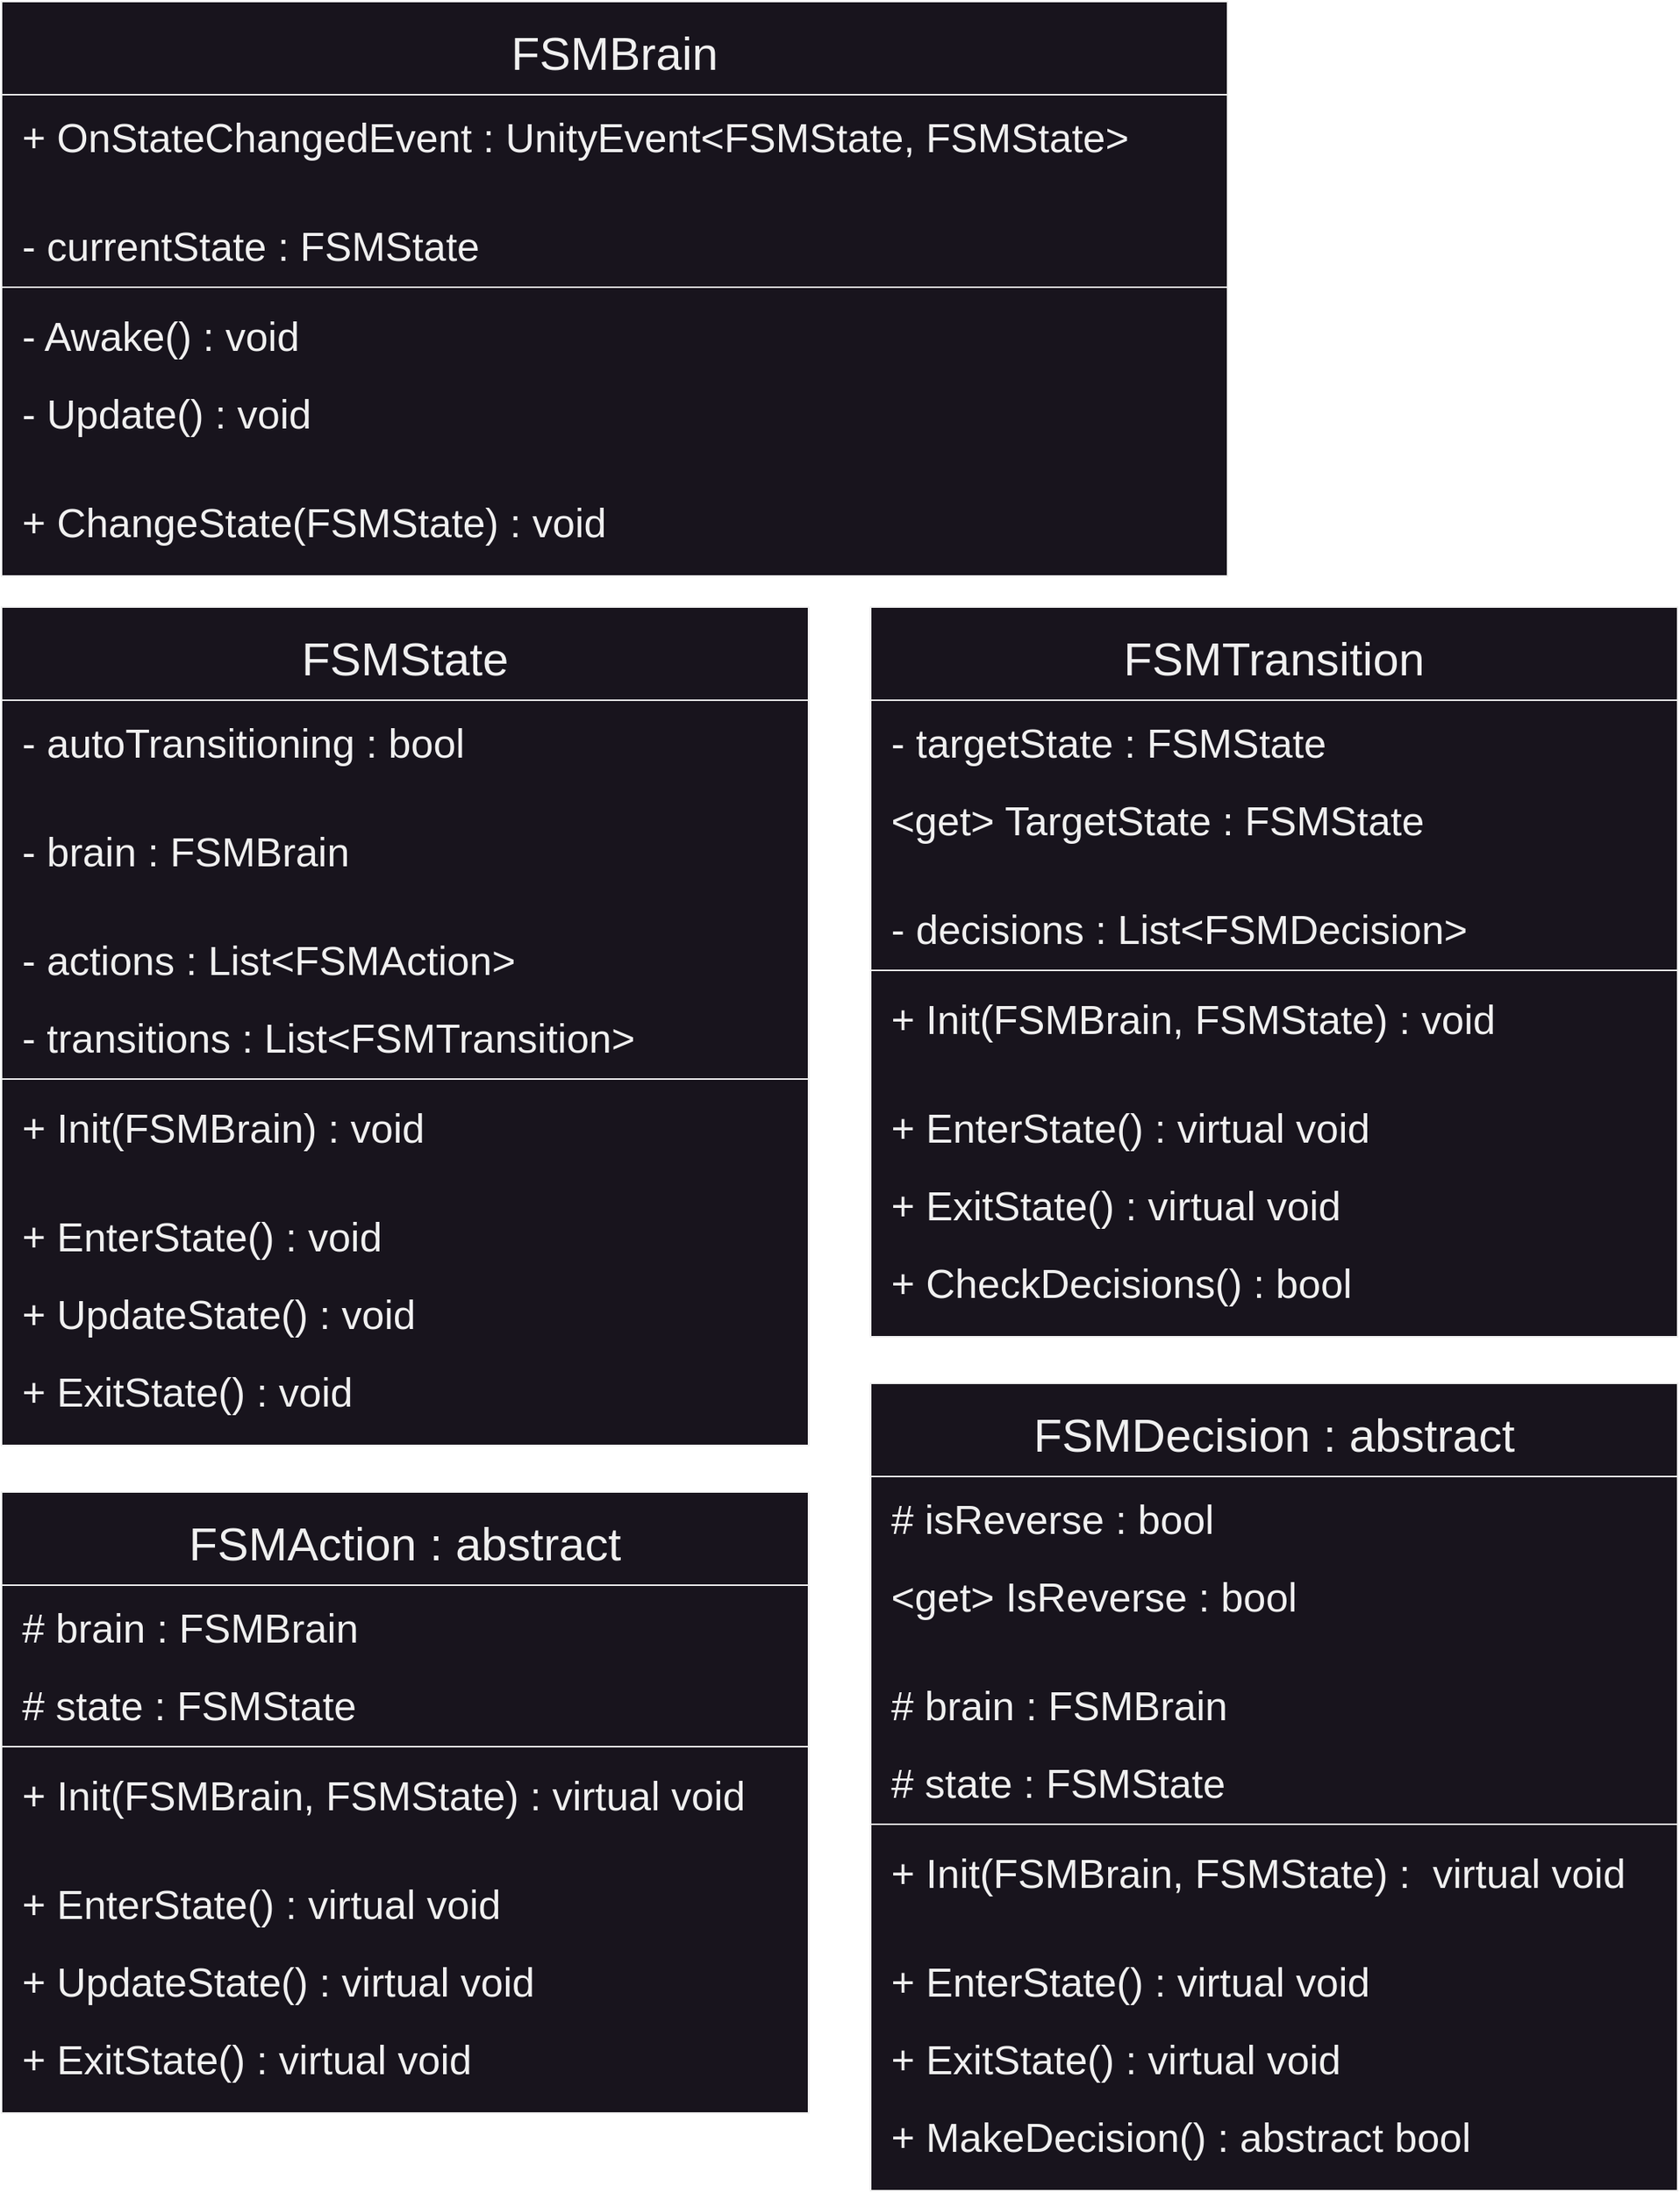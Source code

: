 <mxfile>
    <diagram id="yuDbGYAGpUIpT8dz--dv" name="페이지-1">
        <mxGraphModel dx="5403" dy="3062" grid="1" gridSize="10" guides="1" tooltips="1" connect="1" arrows="1" fold="1" page="1" pageScale="1" pageWidth="1169" pageHeight="827" math="0" shadow="0">
            <root>
                <mxCell id="0"/>
                <mxCell id="1" parent="0"/>
                <mxCell id="2" value="FSMState" style="swimlane;fontStyle=0;align=center;verticalAlign=middle;childLayout=stackLayout;horizontal=1;startSize=60;horizontalStack=0;resizeParent=1;resizeLast=0;collapsible=1;marginBottom=0;rounded=0;shadow=0;strokeWidth=1;spacingTop=0;spacingBottom=0;spacingRight=0;fillColor=#18141D;swimlaneFillColor=#18141D;fillStyle=solid;fontColor=#F0F0F0;strokeColor=#F0F0F0;fontSize=30;" vertex="1" parent="1">
                    <mxGeometry x="-2110" y="-520" width="520" height="540" as="geometry">
                        <mxRectangle x="-791.5" y="-581" width="160" height="26" as="alternateBounds"/>
                    </mxGeometry>
                </mxCell>
                <mxCell id="67" value=" - autoTransitioning : bool" style="text;align=left;verticalAlign=middle;spacingLeft=4;spacingRight=4;overflow=hidden;rotatable=0;points=[[0,0.5],[1,0.5]];portConstraint=eastwest;rounded=0;shadow=0;html=0;fontColor=#F0F0F0;fontSize=26;" vertex="1" parent="2">
                    <mxGeometry y="60" width="520" height="50" as="geometry"/>
                </mxCell>
                <mxCell id="68" value=" " style="text;align=left;verticalAlign=middle;spacingLeft=4;spacingRight=4;overflow=hidden;rotatable=0;points=[[0,0.5],[1,0.5]];portConstraint=eastwest;rounded=0;shadow=0;html=0;fontSize=26;" vertex="1" parent="2">
                    <mxGeometry y="110" width="520" height="20" as="geometry"/>
                </mxCell>
                <mxCell id="3" value=" - brain : FSMBrain" style="text;align=left;verticalAlign=middle;spacingLeft=4;spacingRight=4;overflow=hidden;rotatable=0;points=[[0,0.5],[1,0.5]];portConstraint=eastwest;rounded=0;shadow=0;html=0;fontColor=#F0F0F0;fontSize=26;" vertex="1" parent="2">
                    <mxGeometry y="130" width="520" height="50" as="geometry"/>
                </mxCell>
                <mxCell id="5" value=" " style="text;align=left;verticalAlign=middle;spacingLeft=4;spacingRight=4;overflow=hidden;rotatable=0;points=[[0,0.5],[1,0.5]];portConstraint=eastwest;rounded=0;shadow=0;html=0;fontSize=26;" vertex="1" parent="2">
                    <mxGeometry y="180" width="520" height="20" as="geometry"/>
                </mxCell>
                <mxCell id="6" value=" - actions : List&lt;FSMAction&gt;" style="text;align=left;verticalAlign=middle;spacingLeft=4;spacingRight=4;overflow=hidden;rotatable=0;points=[[0,0.5],[1,0.5]];portConstraint=eastwest;rounded=0;shadow=0;html=0;fontColor=#F0F0F0;fontSize=26;" vertex="1" parent="2">
                    <mxGeometry y="200" width="520" height="50" as="geometry"/>
                </mxCell>
                <mxCell id="66" value=" - transitions : List&lt;FSMTransition&gt;" style="text;align=left;verticalAlign=middle;spacingLeft=4;spacingRight=4;overflow=hidden;rotatable=0;points=[[0,0.5],[1,0.5]];portConstraint=eastwest;rounded=0;shadow=0;html=0;fontColor=#F0F0F0;fontSize=26;" vertex="1" parent="2">
                    <mxGeometry y="250" width="520" height="50" as="geometry"/>
                </mxCell>
                <mxCell id="13" value="" style="line;html=1;strokeWidth=1;align=left;verticalAlign=middle;spacingTop=-1;spacingLeft=3;spacingRight=3;rotatable=0;labelPosition=right;points=[];portConstraint=eastwest;strokeColor=#F0F0F0;fontSize=26;" vertex="1" parent="2">
                    <mxGeometry y="300" width="520" height="8" as="geometry"/>
                </mxCell>
                <mxCell id="18" value=" + Init(FSMBrain) : void" style="text;align=left;verticalAlign=middle;spacingLeft=4;spacingRight=4;overflow=hidden;rotatable=0;points=[[0,0.5],[1,0.5]];portConstraint=eastwest;rounded=0;shadow=0;html=0;fontColor=#F0F0F0;fontSize=26;" vertex="1" parent="2">
                    <mxGeometry y="308" width="520" height="50" as="geometry"/>
                </mxCell>
                <mxCell id="19" value=" " style="text;align=left;verticalAlign=middle;spacingLeft=4;spacingRight=4;overflow=hidden;rotatable=0;points=[[0,0.5],[1,0.5]];portConstraint=eastwest;rounded=0;shadow=0;html=0;fontSize=26;" vertex="1" parent="2">
                    <mxGeometry y="358" width="520" height="20" as="geometry"/>
                </mxCell>
                <mxCell id="14" value=" + EnterState() : void" style="text;align=left;verticalAlign=middle;spacingLeft=4;spacingRight=4;overflow=hidden;rotatable=0;points=[[0,0.5],[1,0.5]];portConstraint=eastwest;rounded=0;shadow=0;html=0;fontColor=#F0F0F0;fontSize=26;" vertex="1" parent="2">
                    <mxGeometry y="378" width="520" height="50" as="geometry"/>
                </mxCell>
                <mxCell id="15" value=" + UpdateState() : void" style="text;align=left;verticalAlign=middle;spacingLeft=4;spacingRight=4;overflow=hidden;rotatable=0;points=[[0,0.5],[1,0.5]];portConstraint=eastwest;rounded=0;shadow=0;html=0;fontColor=#F0F0F0;fontSize=26;" vertex="1" parent="2">
                    <mxGeometry y="428" width="520" height="50" as="geometry"/>
                </mxCell>
                <mxCell id="17" value=" + ExitState() : void" style="text;align=left;verticalAlign=middle;spacingLeft=4;spacingRight=4;overflow=hidden;rotatable=0;points=[[0,0.5],[1,0.5]];portConstraint=eastwest;rounded=0;shadow=0;html=0;fontColor=#F0F0F0;fontSize=26;" vertex="1" parent="2">
                    <mxGeometry y="478" width="520" height="50" as="geometry"/>
                </mxCell>
                <mxCell id="22" value="FSMBrain" style="swimlane;fontStyle=0;align=center;verticalAlign=middle;childLayout=stackLayout;horizontal=1;startSize=60;horizontalStack=0;resizeParent=1;resizeLast=0;collapsible=1;marginBottom=0;rounded=0;shadow=0;strokeWidth=1;spacingTop=0;spacingBottom=0;spacingRight=0;fillColor=#18141D;swimlaneFillColor=#18141D;fillStyle=solid;fontColor=#F0F0F0;strokeColor=#F0F0F0;fontSize=30;" vertex="1" parent="1">
                    <mxGeometry x="-2110" y="-910" width="790" height="370" as="geometry">
                        <mxRectangle x="-791.5" y="-581" width="160" height="26" as="alternateBounds"/>
                    </mxGeometry>
                </mxCell>
                <mxCell id="26" value=" + OnStateChangedEvent : UnityEvent&lt;FSMState, FSMState&gt;" style="text;align=left;verticalAlign=middle;spacingLeft=4;spacingRight=4;overflow=hidden;rotatable=0;points=[[0,0.5],[1,0.5]];portConstraint=eastwest;rounded=0;shadow=0;html=0;fontColor=#F0F0F0;fontSize=26;" vertex="1" parent="22">
                    <mxGeometry y="60" width="790" height="50" as="geometry"/>
                </mxCell>
                <mxCell id="25" value=" " style="text;align=left;verticalAlign=middle;spacingLeft=4;spacingRight=4;overflow=hidden;rotatable=0;points=[[0,0.5],[1,0.5]];portConstraint=eastwest;rounded=0;shadow=0;html=0;fontSize=26;" vertex="1" parent="22">
                    <mxGeometry y="110" width="790" height="20" as="geometry"/>
                </mxCell>
                <mxCell id="23" value=" - currentState : FSMState" style="text;align=left;verticalAlign=middle;spacingLeft=4;spacingRight=4;overflow=hidden;rotatable=0;points=[[0,0.5],[1,0.5]];portConstraint=eastwest;rounded=0;shadow=0;html=0;fontColor=#F0F0F0;fontSize=26;" vertex="1" parent="22">
                    <mxGeometry y="130" width="790" height="50" as="geometry"/>
                </mxCell>
                <mxCell id="33" value="" style="line;html=1;strokeWidth=1;align=left;verticalAlign=middle;spacingTop=-1;spacingLeft=3;spacingRight=3;rotatable=0;labelPosition=right;points=[];portConstraint=eastwest;strokeColor=#F0F0F0;fontSize=26;" vertex="1" parent="22">
                    <mxGeometry y="180" width="790" height="8" as="geometry"/>
                </mxCell>
                <mxCell id="38" value=" - Awake() : void" style="text;align=left;verticalAlign=middle;spacingLeft=4;spacingRight=4;overflow=hidden;rotatable=0;points=[[0,0.5],[1,0.5]];portConstraint=eastwest;rounded=0;shadow=0;html=0;fontColor=#F0F0F0;fontSize=26;" vertex="1" parent="22">
                    <mxGeometry y="188" width="790" height="50" as="geometry"/>
                </mxCell>
                <mxCell id="37" value=" - Update() : void" style="text;align=left;verticalAlign=middle;spacingLeft=4;spacingRight=4;overflow=hidden;rotatable=0;points=[[0,0.5],[1,0.5]];portConstraint=eastwest;rounded=0;shadow=0;html=0;fontColor=#F0F0F0;fontSize=26;" vertex="1" parent="22">
                    <mxGeometry y="238" width="790" height="50" as="geometry"/>
                </mxCell>
                <mxCell id="39" value=" " style="text;align=left;verticalAlign=middle;spacingLeft=4;spacingRight=4;overflow=hidden;rotatable=0;points=[[0,0.5],[1,0.5]];portConstraint=eastwest;rounded=0;shadow=0;html=0;fontSize=26;" vertex="1" parent="22">
                    <mxGeometry y="288" width="790" height="20" as="geometry"/>
                </mxCell>
                <mxCell id="34" value=" + ChangeState(FSMState) : void" style="text;align=left;verticalAlign=middle;spacingLeft=4;spacingRight=4;overflow=hidden;rotatable=0;points=[[0,0.5],[1,0.5]];portConstraint=eastwest;rounded=0;shadow=0;html=0;fontColor=#F0F0F0;fontSize=26;" vertex="1" parent="22">
                    <mxGeometry y="308" width="790" height="50" as="geometry"/>
                </mxCell>
                <mxCell id="42" value="FSMAction : abstract" style="swimlane;fontStyle=0;align=center;verticalAlign=middle;childLayout=stackLayout;horizontal=1;startSize=60;horizontalStack=0;resizeParent=1;resizeLast=0;collapsible=1;marginBottom=0;rounded=0;shadow=0;strokeWidth=1;spacingTop=0;spacingBottom=0;spacingRight=0;fillColor=#18141D;swimlaneFillColor=#18141D;fillStyle=solid;fontColor=#F0F0F0;strokeColor=#F0F0F0;fontSize=30;" vertex="1" parent="1">
                    <mxGeometry x="-2110" y="50" width="520" height="400" as="geometry">
                        <mxRectangle x="-791.5" y="-581" width="160" height="26" as="alternateBounds"/>
                    </mxGeometry>
                </mxCell>
                <mxCell id="43" value=" # brain : FSMBrain" style="text;align=left;verticalAlign=middle;spacingLeft=4;spacingRight=4;overflow=hidden;rotatable=0;points=[[0,0.5],[1,0.5]];portConstraint=eastwest;rounded=0;shadow=0;html=0;fontColor=#F0F0F0;fontSize=26;" vertex="1" parent="42">
                    <mxGeometry y="60" width="520" height="50" as="geometry"/>
                </mxCell>
                <mxCell id="44" value=" # state : FSMState" style="text;align=left;verticalAlign=middle;spacingLeft=4;spacingRight=4;overflow=hidden;rotatable=0;points=[[0,0.5],[1,0.5]];portConstraint=eastwest;rounded=0;shadow=0;html=0;fontColor=#F0F0F0;fontSize=26;" vertex="1" parent="42">
                    <mxGeometry y="110" width="520" height="50" as="geometry"/>
                </mxCell>
                <mxCell id="53" value="" style="line;html=1;strokeWidth=1;align=left;verticalAlign=middle;spacingTop=-1;spacingLeft=3;spacingRight=3;rotatable=0;labelPosition=right;points=[];portConstraint=eastwest;strokeColor=#F0F0F0;fontSize=26;" vertex="1" parent="42">
                    <mxGeometry y="160" width="520" height="8" as="geometry"/>
                </mxCell>
                <mxCell id="61" value=" + Init(FSMBrain, FSMState) : virtual void" style="text;align=left;verticalAlign=middle;spacingLeft=4;spacingRight=4;overflow=hidden;rotatable=0;points=[[0,0.5],[1,0.5]];portConstraint=eastwest;rounded=0;shadow=0;html=0;fontColor=#F0F0F0;fontSize=26;" vertex="1" parent="42">
                    <mxGeometry y="168" width="520" height="50" as="geometry"/>
                </mxCell>
                <mxCell id="59" value=" " style="text;align=left;verticalAlign=middle;spacingLeft=4;spacingRight=4;overflow=hidden;rotatable=0;points=[[0,0.5],[1,0.5]];portConstraint=eastwest;rounded=0;shadow=0;html=0;fontSize=26;" vertex="1" parent="42">
                    <mxGeometry y="218" width="520" height="20" as="geometry"/>
                </mxCell>
                <mxCell id="54" value=" + EnterState() : virtual void" style="text;align=left;verticalAlign=middle;spacingLeft=4;spacingRight=4;overflow=hidden;rotatable=0;points=[[0,0.5],[1,0.5]];portConstraint=eastwest;rounded=0;shadow=0;html=0;fontColor=#F0F0F0;fontSize=26;" vertex="1" parent="42">
                    <mxGeometry y="238" width="520" height="50" as="geometry"/>
                </mxCell>
                <mxCell id="55" value=" + UpdateState() : virtual void" style="text;align=left;verticalAlign=middle;spacingLeft=4;spacingRight=4;overflow=hidden;rotatable=0;points=[[0,0.5],[1,0.5]];portConstraint=eastwest;rounded=0;shadow=0;html=0;fontColor=#F0F0F0;fontSize=26;" vertex="1" parent="42">
                    <mxGeometry y="288" width="520" height="50" as="geometry"/>
                </mxCell>
                <mxCell id="57" value=" + ExitState() : virtual void" style="text;align=left;verticalAlign=middle;spacingLeft=4;spacingRight=4;overflow=hidden;rotatable=0;points=[[0,0.5],[1,0.5]];portConstraint=eastwest;rounded=0;shadow=0;html=0;fontColor=#F0F0F0;fontSize=26;" vertex="1" parent="42">
                    <mxGeometry y="338" width="520" height="50" as="geometry"/>
                </mxCell>
                <mxCell id="69" value="FSMTransition" style="swimlane;fontStyle=0;align=center;verticalAlign=middle;childLayout=stackLayout;horizontal=1;startSize=60;horizontalStack=0;resizeParent=1;resizeLast=0;collapsible=1;marginBottom=0;rounded=0;shadow=0;strokeWidth=1;spacingTop=0;spacingBottom=0;spacingRight=0;fillColor=#18141D;swimlaneFillColor=#18141D;fillStyle=solid;fontColor=#F0F0F0;strokeColor=#F0F0F0;fontSize=30;" vertex="1" parent="1">
                    <mxGeometry x="-1550" y="-520" width="520" height="470" as="geometry">
                        <mxRectangle x="-791.5" y="-581" width="160" height="26" as="alternateBounds"/>
                    </mxGeometry>
                </mxCell>
                <mxCell id="97" value=" - targetState : FSMState" style="text;align=left;verticalAlign=middle;spacingLeft=4;spacingRight=4;overflow=hidden;rotatable=0;points=[[0,0.5],[1,0.5]];portConstraint=eastwest;rounded=0;shadow=0;html=0;fontColor=#F0F0F0;fontSize=26;" vertex="1" parent="69">
                    <mxGeometry y="60" width="520" height="50" as="geometry"/>
                </mxCell>
                <mxCell id="103" value=" &lt;get&gt; TargetState : FSMState" style="text;align=left;verticalAlign=middle;spacingLeft=4;spacingRight=4;overflow=hidden;rotatable=0;points=[[0,0.5],[1,0.5]];portConstraint=eastwest;rounded=0;shadow=0;html=0;fontColor=#F0F0F0;fontSize=26;" vertex="1" parent="69">
                    <mxGeometry y="110" width="520" height="50" as="geometry"/>
                </mxCell>
                <mxCell id="73" value=" " style="text;align=left;verticalAlign=middle;spacingLeft=4;spacingRight=4;overflow=hidden;rotatable=0;points=[[0,0.5],[1,0.5]];portConstraint=eastwest;rounded=0;shadow=0;html=0;fontSize=26;" vertex="1" parent="69">
                    <mxGeometry y="160" width="520" height="20" as="geometry"/>
                </mxCell>
                <mxCell id="74" value=" - decisions : List&lt;FSMDecision&gt;" style="text;align=left;verticalAlign=middle;spacingLeft=4;spacingRight=4;overflow=hidden;rotatable=0;points=[[0,0.5],[1,0.5]];portConstraint=eastwest;rounded=0;shadow=0;html=0;fontColor=#F0F0F0;fontSize=26;" vertex="1" parent="69">
                    <mxGeometry y="180" width="520" height="50" as="geometry"/>
                </mxCell>
                <mxCell id="76" value="" style="line;html=1;strokeWidth=1;align=left;verticalAlign=middle;spacingTop=-1;spacingLeft=3;spacingRight=3;rotatable=0;labelPosition=right;points=[];portConstraint=eastwest;strokeColor=#F0F0F0;fontSize=26;" vertex="1" parent="69">
                    <mxGeometry y="230" width="520" height="8" as="geometry"/>
                </mxCell>
                <mxCell id="77" value=" + Init(FSMBrain, FSMState) : void" style="text;align=left;verticalAlign=middle;spacingLeft=4;spacingRight=4;overflow=hidden;rotatable=0;points=[[0,0.5],[1,0.5]];portConstraint=eastwest;rounded=0;shadow=0;html=0;fontColor=#F0F0F0;fontSize=26;" vertex="1" parent="69">
                    <mxGeometry y="238" width="520" height="50" as="geometry"/>
                </mxCell>
                <mxCell id="78" value=" " style="text;align=left;verticalAlign=middle;spacingLeft=4;spacingRight=4;overflow=hidden;rotatable=0;points=[[0,0.5],[1,0.5]];portConstraint=eastwest;rounded=0;shadow=0;html=0;fontSize=26;" vertex="1" parent="69">
                    <mxGeometry y="288" width="520" height="20" as="geometry"/>
                </mxCell>
                <mxCell id="101" value=" + EnterState() : virtual void" style="text;align=left;verticalAlign=middle;spacingLeft=4;spacingRight=4;overflow=hidden;rotatable=0;points=[[0,0.5],[1,0.5]];portConstraint=eastwest;rounded=0;shadow=0;html=0;fontColor=#F0F0F0;fontSize=26;" vertex="1" parent="69">
                    <mxGeometry y="308" width="520" height="50" as="geometry"/>
                </mxCell>
                <mxCell id="102" value=" + ExitState() : virtual void" style="text;align=left;verticalAlign=middle;spacingLeft=4;spacingRight=4;overflow=hidden;rotatable=0;points=[[0,0.5],[1,0.5]];portConstraint=eastwest;rounded=0;shadow=0;html=0;fontColor=#F0F0F0;fontSize=26;" vertex="1" parent="69">
                    <mxGeometry y="358" width="520" height="50" as="geometry"/>
                </mxCell>
                <mxCell id="79" value=" + CheckDecisions() : bool" style="text;align=left;verticalAlign=middle;spacingLeft=4;spacingRight=4;overflow=hidden;rotatable=0;points=[[0,0.5],[1,0.5]];portConstraint=eastwest;rounded=0;shadow=0;html=0;fontColor=#F0F0F0;fontSize=26;" vertex="1" parent="69">
                    <mxGeometry y="408" width="520" height="50" as="geometry"/>
                </mxCell>
                <mxCell id="82" value="FSMDecision : abstract" style="swimlane;fontStyle=0;align=center;verticalAlign=middle;childLayout=stackLayout;horizontal=1;startSize=60;horizontalStack=0;resizeParent=1;resizeLast=0;collapsible=1;marginBottom=0;rounded=0;shadow=0;strokeWidth=1;spacingTop=0;spacingBottom=0;spacingRight=0;fillColor=#18141D;swimlaneFillColor=#18141D;fillStyle=solid;fontColor=#F0F0F0;strokeColor=#F0F0F0;fontSize=30;" vertex="1" parent="1">
                    <mxGeometry x="-1550" y="-20" width="520" height="520" as="geometry">
                        <mxRectangle x="-791.5" y="-581" width="160" height="26" as="alternateBounds"/>
                    </mxGeometry>
                </mxCell>
                <mxCell id="104" value=" # isReverse : bool" style="text;align=left;verticalAlign=middle;spacingLeft=4;spacingRight=4;overflow=hidden;rotatable=0;points=[[0,0.5],[1,0.5]];portConstraint=eastwest;rounded=0;shadow=0;html=0;fontColor=#F0F0F0;fontSize=26;" vertex="1" parent="82">
                    <mxGeometry y="60" width="520" height="50" as="geometry"/>
                </mxCell>
                <mxCell id="95" value=" &lt;get&gt; IsReverse : bool" style="text;align=left;verticalAlign=middle;spacingLeft=4;spacingRight=4;overflow=hidden;rotatable=0;points=[[0,0.5],[1,0.5]];portConstraint=eastwest;rounded=0;shadow=0;html=0;fontColor=#F0F0F0;fontSize=26;" vertex="1" parent="82">
                    <mxGeometry y="110" width="520" height="50" as="geometry"/>
                </mxCell>
                <mxCell id="96" value=" " style="text;align=left;verticalAlign=middle;spacingLeft=4;spacingRight=4;overflow=hidden;rotatable=0;points=[[0,0.5],[1,0.5]];portConstraint=eastwest;rounded=0;shadow=0;html=0;fontSize=26;" vertex="1" parent="82">
                    <mxGeometry y="160" width="520" height="20" as="geometry"/>
                </mxCell>
                <mxCell id="83" value=" # brain : FSMBrain" style="text;align=left;verticalAlign=middle;spacingLeft=4;spacingRight=4;overflow=hidden;rotatable=0;points=[[0,0.5],[1,0.5]];portConstraint=eastwest;rounded=0;shadow=0;html=0;fontColor=#F0F0F0;fontSize=26;" vertex="1" parent="82">
                    <mxGeometry y="180" width="520" height="50" as="geometry"/>
                </mxCell>
                <mxCell id="85" value=" # state : FSMState" style="text;align=left;verticalAlign=middle;spacingLeft=4;spacingRight=4;overflow=hidden;rotatable=0;points=[[0,0.5],[1,0.5]];portConstraint=eastwest;rounded=0;shadow=0;html=0;fontColor=#F0F0F0;fontSize=26;" vertex="1" parent="82">
                    <mxGeometry y="230" width="520" height="50" as="geometry"/>
                </mxCell>
                <mxCell id="87" value="" style="line;html=1;strokeWidth=1;align=left;verticalAlign=middle;spacingTop=-1;spacingLeft=3;spacingRight=3;rotatable=0;labelPosition=right;points=[];portConstraint=eastwest;strokeColor=#F0F0F0;fontSize=26;" vertex="1" parent="82">
                    <mxGeometry y="280" width="520" height="8" as="geometry"/>
                </mxCell>
                <mxCell id="88" value=" + Init(FSMBrain, FSMState) :  virtual void" style="text;align=left;verticalAlign=middle;spacingLeft=4;spacingRight=4;overflow=hidden;rotatable=0;points=[[0,0.5],[1,0.5]];portConstraint=eastwest;rounded=0;shadow=0;html=0;fontColor=#F0F0F0;fontSize=26;" vertex="1" parent="82">
                    <mxGeometry y="288" width="520" height="50" as="geometry"/>
                </mxCell>
                <mxCell id="89" value=" " style="text;align=left;verticalAlign=middle;spacingLeft=4;spacingRight=4;overflow=hidden;rotatable=0;points=[[0,0.5],[1,0.5]];portConstraint=eastwest;rounded=0;shadow=0;html=0;fontSize=26;" vertex="1" parent="82">
                    <mxGeometry y="338" width="520" height="20" as="geometry"/>
                </mxCell>
                <mxCell id="99" value=" + EnterState() : virtual void" style="text;align=left;verticalAlign=middle;spacingLeft=4;spacingRight=4;overflow=hidden;rotatable=0;points=[[0,0.5],[1,0.5]];portConstraint=eastwest;rounded=0;shadow=0;html=0;fontColor=#F0F0F0;fontSize=26;" vertex="1" parent="82">
                    <mxGeometry y="358" width="520" height="50" as="geometry"/>
                </mxCell>
                <mxCell id="100" value=" + ExitState() : virtual void" style="text;align=left;verticalAlign=middle;spacingLeft=4;spacingRight=4;overflow=hidden;rotatable=0;points=[[0,0.5],[1,0.5]];portConstraint=eastwest;rounded=0;shadow=0;html=0;fontColor=#F0F0F0;fontSize=26;" vertex="1" parent="82">
                    <mxGeometry y="408" width="520" height="50" as="geometry"/>
                </mxCell>
                <mxCell id="93" value=" + MakeDecision() : abstract bool" style="text;align=left;verticalAlign=middle;spacingLeft=4;spacingRight=4;overflow=hidden;rotatable=0;points=[[0,0.5],[1,0.5]];portConstraint=eastwest;rounded=0;shadow=0;html=0;fontColor=#F0F0F0;fontSize=26;" vertex="1" parent="82">
                    <mxGeometry y="458" width="520" height="50" as="geometry"/>
                </mxCell>
            </root>
        </mxGraphModel>
    </diagram>
</mxfile>